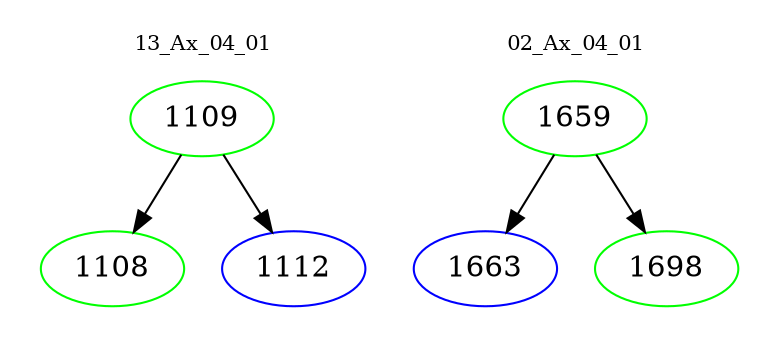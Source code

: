 digraph{
subgraph cluster_0 {
color = white
label = "13_Ax_04_01";
fontsize=10;
T0_1109 [label="1109", color="green"]
T0_1109 -> T0_1108 [color="black"]
T0_1108 [label="1108", color="green"]
T0_1109 -> T0_1112 [color="black"]
T0_1112 [label="1112", color="blue"]
}
subgraph cluster_1 {
color = white
label = "02_Ax_04_01";
fontsize=10;
T1_1659 [label="1659", color="green"]
T1_1659 -> T1_1663 [color="black"]
T1_1663 [label="1663", color="blue"]
T1_1659 -> T1_1698 [color="black"]
T1_1698 [label="1698", color="green"]
}
}
